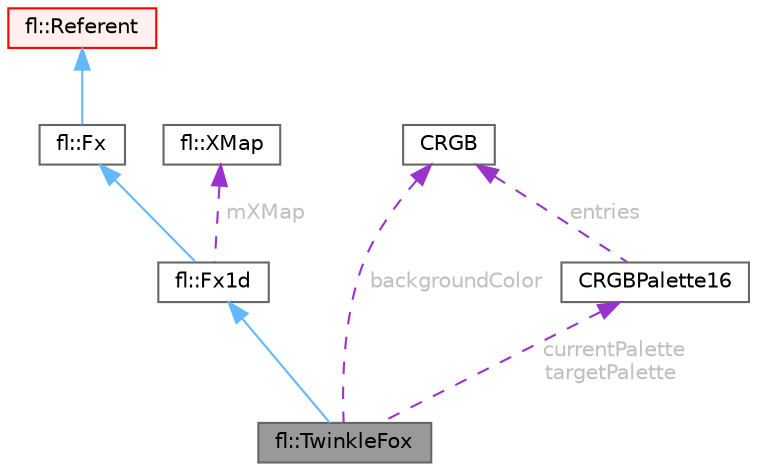 digraph "fl::TwinkleFox"
{
 // LATEX_PDF_SIZE
  bgcolor="transparent";
  edge [fontname=Helvetica,fontsize=10,labelfontname=Helvetica,labelfontsize=10];
  node [fontname=Helvetica,fontsize=10,shape=box,height=0.2,width=0.4];
  Node1 [id="Node000001",label="fl::TwinkleFox",height=0.2,width=0.4,color="gray40", fillcolor="grey60", style="filled", fontcolor="black",tooltip=" "];
  Node2 -> Node1 [id="edge1_Node000001_Node000002",dir="back",color="steelblue1",style="solid",tooltip=" "];
  Node2 [id="Node000002",label="fl::Fx1d",height=0.2,width=0.4,color="gray40", fillcolor="white", style="filled",URL="$d4/d1c/classfl_1_1_fx1d.html",tooltip=" "];
  Node3 -> Node2 [id="edge2_Node000002_Node000003",dir="back",color="steelblue1",style="solid",tooltip=" "];
  Node3 [id="Node000003",label="fl::Fx",height=0.2,width=0.4,color="gray40", fillcolor="white", style="filled",URL="$da/d5d/classfl_1_1_fx.html",tooltip=" "];
  Node4 -> Node3 [id="edge3_Node000003_Node000004",dir="back",color="steelblue1",style="solid",tooltip=" "];
  Node4 [id="Node000004",label="fl::Referent",height=0.2,width=0.4,color="red", fillcolor="#FFF0F0", style="filled",URL="$d6/d16/classfl_1_1_referent.html",tooltip=" "];
  Node11 -> Node2 [id="edge4_Node000002_Node000011",dir="back",color="darkorchid3",style="dashed",tooltip=" ",label=" mXMap",fontcolor="grey" ];
  Node11 [id="Node000011",label="fl::XMap",height=0.2,width=0.4,color="gray40", fillcolor="white", style="filled",URL="$d7/d6c/classfl_1_1_x_map.html",tooltip=" "];
  Node12 -> Node1 [id="edge5_Node000001_Node000012",dir="back",color="darkorchid3",style="dashed",tooltip=" ",label=" currentPalette\ntargetPalette",fontcolor="grey" ];
  Node12 [id="Node000012",label="CRGBPalette16",height=0.2,width=0.4,color="gray40", fillcolor="white", style="filled",URL="$d2/dc4/class_c_r_g_b_palette16.html",tooltip="RGB color palette with 16 discrete values."];
  Node13 -> Node12 [id="edge6_Node000012_Node000013",dir="back",color="darkorchid3",style="dashed",tooltip=" ",label=" entries",fontcolor="grey" ];
  Node13 [id="Node000013",label="CRGB",height=0.2,width=0.4,color="gray40", fillcolor="white", style="filled",URL="$d7/d82/struct_c_r_g_b.html",tooltip="Representation of an RGB pixel (Red, Green, Blue)"];
  Node13 -> Node1 [id="edge7_Node000001_Node000013",dir="back",color="darkorchid3",style="dashed",tooltip=" ",label=" backgroundColor",fontcolor="grey" ];
}
